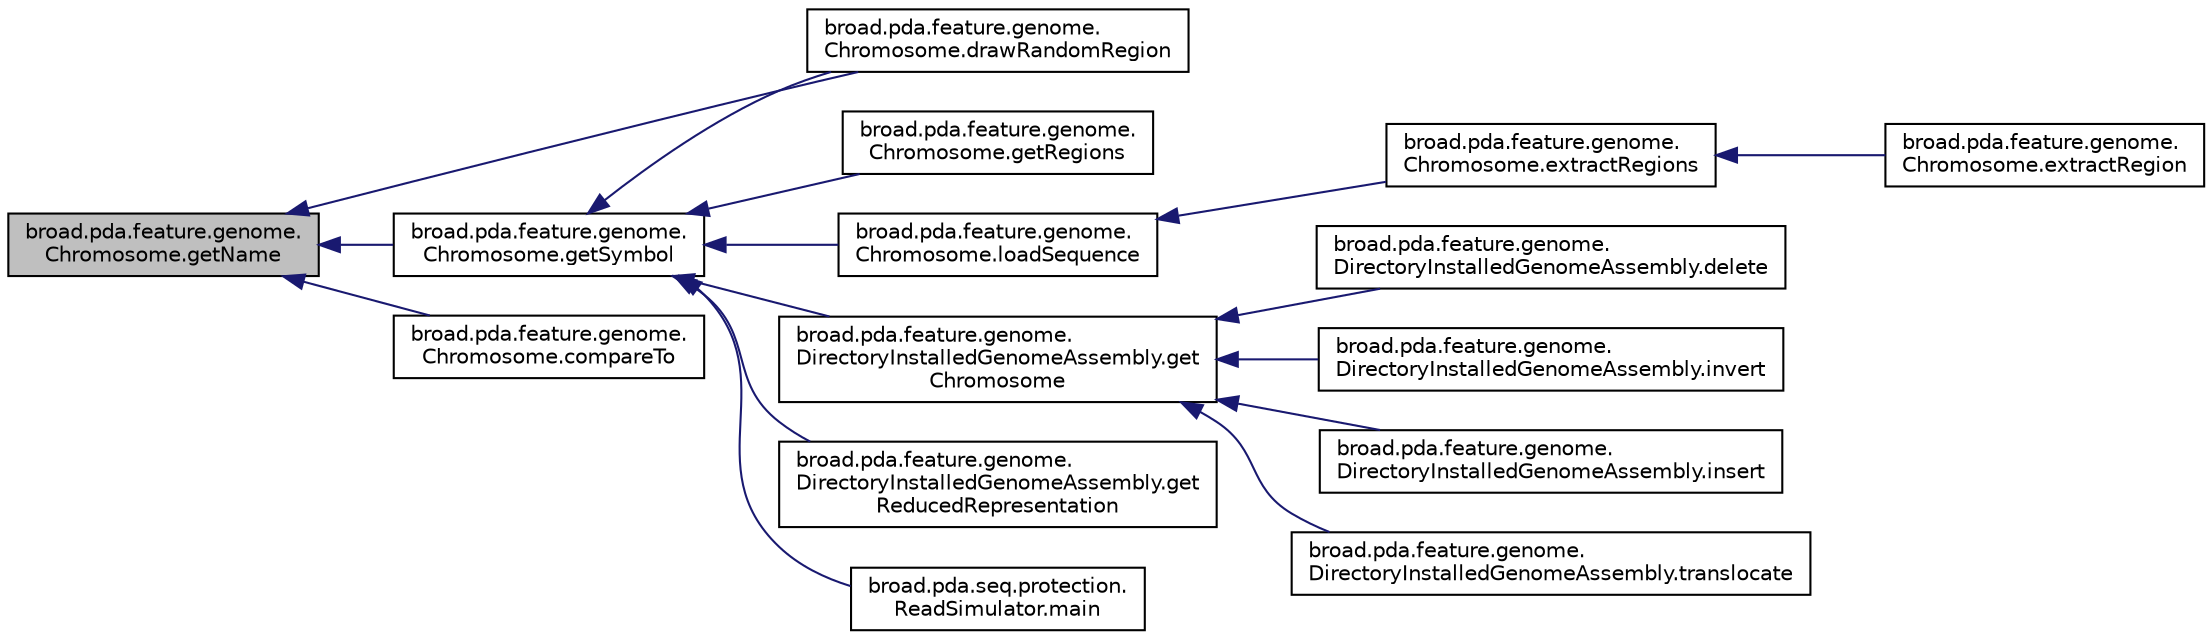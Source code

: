 digraph "broad.pda.feature.genome.Chromosome.getName"
{
  edge [fontname="Helvetica",fontsize="10",labelfontname="Helvetica",labelfontsize="10"];
  node [fontname="Helvetica",fontsize="10",shape=record];
  rankdir="LR";
  Node1 [label="broad.pda.feature.genome.\lChromosome.getName",height=0.2,width=0.4,color="black", fillcolor="grey75", style="filled" fontcolor="black"];
  Node1 -> Node2 [dir="back",color="midnightblue",fontsize="10",style="solid"];
  Node2 [label="broad.pda.feature.genome.\lChromosome.getSymbol",height=0.2,width=0.4,color="black", fillcolor="white", style="filled",URL="$classbroad_1_1pda_1_1feature_1_1genome_1_1_chromosome.html#a8600a6e4cefcd5e4d70a1ea20987d370"];
  Node2 -> Node3 [dir="back",color="midnightblue",fontsize="10",style="solid"];
  Node3 [label="broad.pda.feature.genome.\lChromosome.drawRandomRegion",height=0.2,width=0.4,color="black", fillcolor="white", style="filled",URL="$classbroad_1_1pda_1_1feature_1_1genome_1_1_chromosome.html#ae153c5676ae01d77b0edab7d0d84ca52"];
  Node2 -> Node4 [dir="back",color="midnightblue",fontsize="10",style="solid"];
  Node4 [label="broad.pda.feature.genome.\lChromosome.getRegions",height=0.2,width=0.4,color="black", fillcolor="white", style="filled",URL="$classbroad_1_1pda_1_1feature_1_1genome_1_1_chromosome.html#a5b74ba6deffd94310cc648006654ada0"];
  Node2 -> Node5 [dir="back",color="midnightblue",fontsize="10",style="solid"];
  Node5 [label="broad.pda.feature.genome.\lChromosome.loadSequence",height=0.2,width=0.4,color="black", fillcolor="white", style="filled",URL="$classbroad_1_1pda_1_1feature_1_1genome_1_1_chromosome.html#a0067c8bdf37b31588c8525bcde5fab40"];
  Node5 -> Node6 [dir="back",color="midnightblue",fontsize="10",style="solid"];
  Node6 [label="broad.pda.feature.genome.\lChromosome.extractRegions",height=0.2,width=0.4,color="black", fillcolor="white", style="filled",URL="$classbroad_1_1pda_1_1feature_1_1genome_1_1_chromosome.html#aa3a96227ad962d5705f657ed874654ae"];
  Node6 -> Node7 [dir="back",color="midnightblue",fontsize="10",style="solid"];
  Node7 [label="broad.pda.feature.genome.\lChromosome.extractRegion",height=0.2,width=0.4,color="black", fillcolor="white", style="filled",URL="$classbroad_1_1pda_1_1feature_1_1genome_1_1_chromosome.html#a7e6ab3c0096b134dca65858e2f67eeb2"];
  Node2 -> Node8 [dir="back",color="midnightblue",fontsize="10",style="solid"];
  Node8 [label="broad.pda.feature.genome.\lDirectoryInstalledGenomeAssembly.get\lChromosome",height=0.2,width=0.4,color="black", fillcolor="white", style="filled",URL="$classbroad_1_1pda_1_1feature_1_1genome_1_1_directory_installed_genome_assembly.html#a51ba62097bffbb4e5fe307283bf12610"];
  Node8 -> Node9 [dir="back",color="midnightblue",fontsize="10",style="solid"];
  Node9 [label="broad.pda.feature.genome.\lDirectoryInstalledGenomeAssembly.delete",height=0.2,width=0.4,color="black", fillcolor="white", style="filled",URL="$classbroad_1_1pda_1_1feature_1_1genome_1_1_directory_installed_genome_assembly.html#a84573a79e07eefb7ea2fe8daf6ec6748"];
  Node8 -> Node10 [dir="back",color="midnightblue",fontsize="10",style="solid"];
  Node10 [label="broad.pda.feature.genome.\lDirectoryInstalledGenomeAssembly.invert",height=0.2,width=0.4,color="black", fillcolor="white", style="filled",URL="$classbroad_1_1pda_1_1feature_1_1genome_1_1_directory_installed_genome_assembly.html#a6f2fa0e6a784ea7802e369689f25b332"];
  Node8 -> Node11 [dir="back",color="midnightblue",fontsize="10",style="solid"];
  Node11 [label="broad.pda.feature.genome.\lDirectoryInstalledGenomeAssembly.insert",height=0.2,width=0.4,color="black", fillcolor="white", style="filled",URL="$classbroad_1_1pda_1_1feature_1_1genome_1_1_directory_installed_genome_assembly.html#ad320a404ce1ddb695a305d1a495563b8"];
  Node8 -> Node12 [dir="back",color="midnightblue",fontsize="10",style="solid"];
  Node12 [label="broad.pda.feature.genome.\lDirectoryInstalledGenomeAssembly.translocate",height=0.2,width=0.4,color="black", fillcolor="white", style="filled",URL="$classbroad_1_1pda_1_1feature_1_1genome_1_1_directory_installed_genome_assembly.html#ac15ba0b30a7ba5d2829da1bd873c7a53"];
  Node2 -> Node13 [dir="back",color="midnightblue",fontsize="10",style="solid"];
  Node13 [label="broad.pda.feature.genome.\lDirectoryInstalledGenomeAssembly.get\lReducedRepresentation",height=0.2,width=0.4,color="black", fillcolor="white", style="filled",URL="$classbroad_1_1pda_1_1feature_1_1genome_1_1_directory_installed_genome_assembly.html#abfa6a7b8afd3f5f5bddb699939db5e28"];
  Node2 -> Node14 [dir="back",color="midnightblue",fontsize="10",style="solid"];
  Node14 [label="broad.pda.seq.protection.\lReadSimulator.main",height=0.2,width=0.4,color="black", fillcolor="white", style="filled",URL="$classbroad_1_1pda_1_1seq_1_1protection_1_1_read_simulator.html#ac1e42f4310de34d0ef6f81414e09bd9c"];
  Node1 -> Node15 [dir="back",color="midnightblue",fontsize="10",style="solid"];
  Node15 [label="broad.pda.feature.genome.\lChromosome.compareTo",height=0.2,width=0.4,color="black", fillcolor="white", style="filled",URL="$classbroad_1_1pda_1_1feature_1_1genome_1_1_chromosome.html#af500375109a20373d852e86fd8c5ed75"];
  Node1 -> Node3 [dir="back",color="midnightblue",fontsize="10",style="solid"];
}
